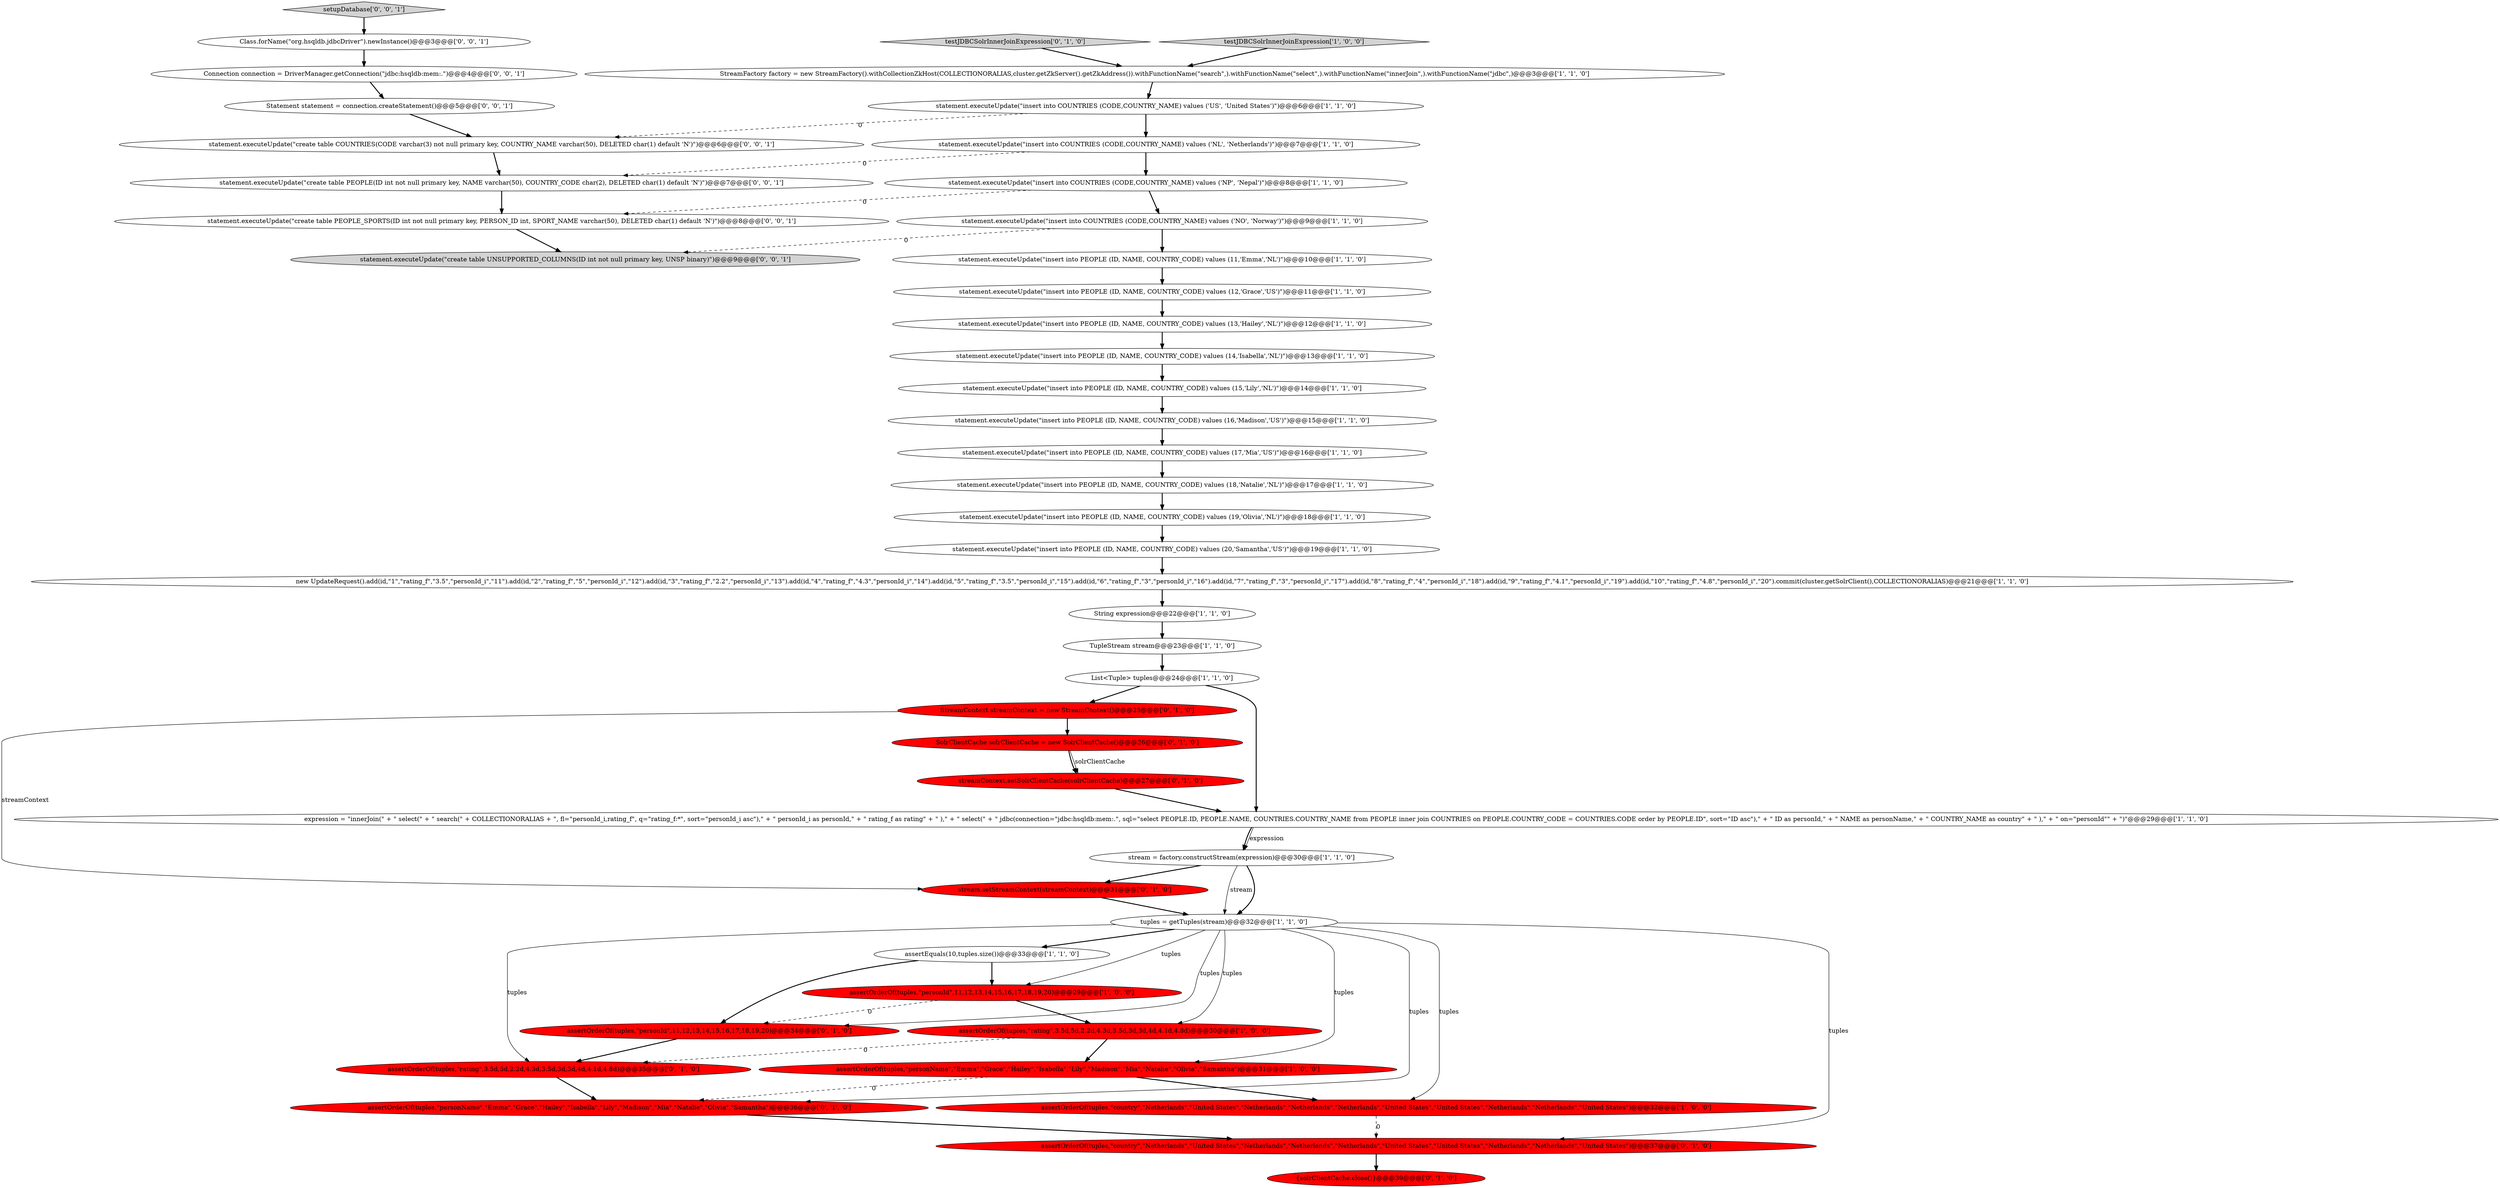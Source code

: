 digraph {
37 [style = filled, label = "assertOrderOf(tuples,\"personName\",\"Emma\",\"Grace\",\"Hailey\",\"Isabella\",\"Lily\",\"Madison\",\"Mia\",\"Natalie\",\"Olivia\",\"Samantha\")@@@36@@@['0', '1', '0']", fillcolor = red, shape = ellipse image = "AAA1AAABBB2BBB"];
16 [style = filled, label = "statement.executeUpdate(\"insert into PEOPLE (ID, NAME, COUNTRY_CODE) values (20,'Samantha','US')\")@@@19@@@['1', '1', '0']", fillcolor = white, shape = ellipse image = "AAA0AAABBB1BBB"];
44 [style = filled, label = "Statement statement = connection.createStatement()@@@5@@@['0', '0', '1']", fillcolor = white, shape = ellipse image = "AAA0AAABBB3BBB"];
23 [style = filled, label = "statement.executeUpdate(\"insert into PEOPLE (ID, NAME, COUNTRY_CODE) values (17,'Mia','US')\")@@@16@@@['1', '1', '0']", fillcolor = white, shape = ellipse image = "AAA0AAABBB1BBB"];
28 [style = filled, label = "{solrClientCache.close()}@@@39@@@['0', '1', '0']", fillcolor = red, shape = ellipse image = "AAA1AAABBB2BBB"];
26 [style = filled, label = "StreamFactory factory = new StreamFactory().withCollectionZkHost(COLLECTIONORALIAS,cluster.getZkServer().getZkAddress()).withFunctionName(\"search\",).withFunctionName(\"select\",).withFunctionName(\"innerJoin\",).withFunctionName(\"jdbc\",)@@@3@@@['1', '1', '0']", fillcolor = white, shape = ellipse image = "AAA0AAABBB1BBB"];
11 [style = filled, label = "expression = \"innerJoin(\" + \" select(\" + \" search(\" + COLLECTIONORALIAS + \", fl=\"personId_i,rating_f\", q=\"rating_f:*\", sort=\"personId_i asc\"),\" + \" personId_i as personId,\" + \" rating_f as rating\" + \" ),\" + \" select(\" + \" jdbc(connection=\"jdbc:hsqldb:mem:.\", sql=\"select PEOPLE.ID, PEOPLE.NAME, COUNTRIES.COUNTRY_NAME from PEOPLE inner join COUNTRIES on PEOPLE.COUNTRY_CODE = COUNTRIES.CODE order by PEOPLE.ID\", sort=\"ID asc\"),\" + \" ID as personId,\" + \" NAME as personName,\" + \" COUNTRY_NAME as country\" + \" ),\" + \" on=\"personId\"\" + \")\"@@@29@@@['1', '1', '0']", fillcolor = white, shape = ellipse image = "AAA0AAABBB1BBB"];
32 [style = filled, label = "assertOrderOf(tuples,\"rating\",3.5d,5d,2.2d,4.3d,3.5d,3d,3d,4d,4.1d,4.8d)@@@35@@@['0', '1', '0']", fillcolor = red, shape = ellipse image = "AAA1AAABBB2BBB"];
29 [style = filled, label = "SolrClientCache solrClientCache = new SolrClientCache()@@@26@@@['0', '1', '0']", fillcolor = red, shape = ellipse image = "AAA1AAABBB2BBB"];
39 [style = filled, label = "statement.executeUpdate(\"create table PEOPLE_SPORTS(ID int not null primary key, PERSON_ID int, SPORT_NAME varchar(50), DELETED char(1) default 'N')\")@@@8@@@['0', '0', '1']", fillcolor = white, shape = ellipse image = "AAA0AAABBB3BBB"];
12 [style = filled, label = "stream = factory.constructStream(expression)@@@30@@@['1', '1', '0']", fillcolor = white, shape = ellipse image = "AAA0AAABBB1BBB"];
33 [style = filled, label = "assertOrderOf(tuples,\"personId\",11,12,13,14,15,16,17,18,19,20)@@@34@@@['0', '1', '0']", fillcolor = red, shape = ellipse image = "AAA1AAABBB2BBB"];
38 [style = filled, label = "setupDatabase['0', '0', '1']", fillcolor = lightgray, shape = diamond image = "AAA0AAABBB3BBB"];
5 [style = filled, label = "String expression@@@22@@@['1', '1', '0']", fillcolor = white, shape = ellipse image = "AAA0AAABBB1BBB"];
22 [style = filled, label = "statement.executeUpdate(\"insert into PEOPLE (ID, NAME, COUNTRY_CODE) values (16,'Madison','US')\")@@@15@@@['1', '1', '0']", fillcolor = white, shape = ellipse image = "AAA0AAABBB1BBB"];
2 [style = filled, label = "statement.executeUpdate(\"insert into COUNTRIES (CODE,COUNTRY_NAME) values ('NO', 'Norway')\")@@@9@@@['1', '1', '0']", fillcolor = white, shape = ellipse image = "AAA0AAABBB1BBB"];
14 [style = filled, label = "statement.executeUpdate(\"insert into PEOPLE (ID, NAME, COUNTRY_CODE) values (11,'Emma','NL')\")@@@10@@@['1', '1', '0']", fillcolor = white, shape = ellipse image = "AAA0AAABBB1BBB"];
8 [style = filled, label = "assertOrderOf(tuples,\"personId\",11,12,13,14,15,16,17,18,19,20)@@@29@@@['1', '0', '0']", fillcolor = red, shape = ellipse image = "AAA1AAABBB1BBB"];
20 [style = filled, label = "assertEquals(10,tuples.size())@@@33@@@['1', '1', '0']", fillcolor = white, shape = ellipse image = "AAA0AAABBB1BBB"];
17 [style = filled, label = "statement.executeUpdate(\"insert into PEOPLE (ID, NAME, COUNTRY_CODE) values (14,'Isabella','NL')\")@@@13@@@['1', '1', '0']", fillcolor = white, shape = ellipse image = "AAA0AAABBB1BBB"];
24 [style = filled, label = "statement.executeUpdate(\"insert into PEOPLE (ID, NAME, COUNTRY_CODE) values (19,'Olivia','NL')\")@@@18@@@['1', '1', '0']", fillcolor = white, shape = ellipse image = "AAA0AAABBB1BBB"];
41 [style = filled, label = "statement.executeUpdate(\"create table UNSUPPORTED_COLUMNS(ID int not null primary key, UNSP binary)\")@@@9@@@['0', '0', '1']", fillcolor = lightgray, shape = ellipse image = "AAA0AAABBB3BBB"];
21 [style = filled, label = "assertOrderOf(tuples,\"rating\",3.5d,5d,2.2d,4.3d,3.5d,3d,3d,4d,4.1d,4.8d)@@@30@@@['1', '0', '0']", fillcolor = red, shape = ellipse image = "AAA1AAABBB1BBB"];
4 [style = filled, label = "statement.executeUpdate(\"insert into PEOPLE (ID, NAME, COUNTRY_CODE) values (15,'Lily','NL')\")@@@14@@@['1', '1', '0']", fillcolor = white, shape = ellipse image = "AAA0AAABBB1BBB"];
31 [style = filled, label = "stream.setStreamContext(streamContext)@@@31@@@['0', '1', '0']", fillcolor = red, shape = ellipse image = "AAA1AAABBB2BBB"];
6 [style = filled, label = "TupleStream stream@@@23@@@['1', '1', '0']", fillcolor = white, shape = ellipse image = "AAA0AAABBB1BBB"];
10 [style = filled, label = "new UpdateRequest().add(id,\"1\",\"rating_f\",\"3.5\",\"personId_i\",\"11\").add(id,\"2\",\"rating_f\",\"5\",\"personId_i\",\"12\").add(id,\"3\",\"rating_f\",\"2.2\",\"personId_i\",\"13\").add(id,\"4\",\"rating_f\",\"4.3\",\"personId_i\",\"14\").add(id,\"5\",\"rating_f\",\"3.5\",\"personId_i\",\"15\").add(id,\"6\",\"rating_f\",\"3\",\"personId_i\",\"16\").add(id,\"7\",\"rating_f\",\"3\",\"personId_i\",\"17\").add(id,\"8\",\"rating_f\",\"4\",\"personId_i\",\"18\").add(id,\"9\",\"rating_f\",\"4.1\",\"personId_i\",\"19\").add(id,\"10\",\"rating_f\",\"4.8\",\"personId_i\",\"20\").commit(cluster.getSolrClient(),COLLECTIONORALIAS)@@@21@@@['1', '1', '0']", fillcolor = white, shape = ellipse image = "AAA0AAABBB1BBB"];
43 [style = filled, label = "statement.executeUpdate(\"create table PEOPLE(ID int not null primary key, NAME varchar(50), COUNTRY_CODE char(2), DELETED char(1) default 'N')\")@@@7@@@['0', '0', '1']", fillcolor = white, shape = ellipse image = "AAA0AAABBB3BBB"];
40 [style = filled, label = "Connection connection = DriverManager.getConnection(\"jdbc:hsqldb:mem:.\")@@@4@@@['0', '0', '1']", fillcolor = white, shape = ellipse image = "AAA0AAABBB3BBB"];
19 [style = filled, label = "statement.executeUpdate(\"insert into PEOPLE (ID, NAME, COUNTRY_CODE) values (13,'Hailey','NL')\")@@@12@@@['1', '1', '0']", fillcolor = white, shape = ellipse image = "AAA0AAABBB1BBB"];
34 [style = filled, label = "StreamContext streamContext = new StreamContext()@@@25@@@['0', '1', '0']", fillcolor = red, shape = ellipse image = "AAA1AAABBB2BBB"];
3 [style = filled, label = "testJDBCSolrInnerJoinExpression['1', '0', '0']", fillcolor = lightgray, shape = diamond image = "AAA0AAABBB1BBB"];
1 [style = filled, label = "statement.executeUpdate(\"insert into COUNTRIES (CODE,COUNTRY_NAME) values ('NP', 'Nepal')\")@@@8@@@['1', '1', '0']", fillcolor = white, shape = ellipse image = "AAA0AAABBB1BBB"];
42 [style = filled, label = "Class.forName(\"org.hsqldb.jdbcDriver\").newInstance()@@@3@@@['0', '0', '1']", fillcolor = white, shape = ellipse image = "AAA0AAABBB3BBB"];
45 [style = filled, label = "statement.executeUpdate(\"create table COUNTRIES(CODE varchar(3) not null primary key, COUNTRY_NAME varchar(50), DELETED char(1) default 'N')\")@@@6@@@['0', '0', '1']", fillcolor = white, shape = ellipse image = "AAA0AAABBB3BBB"];
25 [style = filled, label = "assertOrderOf(tuples,\"country\",\"Netherlands\",\"United States\",\"Netherlands\",\"Netherlands\",\"Netherlands\",\"United States\",\"United States\",\"Netherlands\",\"Netherlands\",\"United States\")@@@32@@@['1', '0', '0']", fillcolor = red, shape = ellipse image = "AAA1AAABBB1BBB"];
35 [style = filled, label = "streamContext.setSolrClientCache(solrClientCache)@@@27@@@['0', '1', '0']", fillcolor = red, shape = ellipse image = "AAA1AAABBB2BBB"];
36 [style = filled, label = "testJDBCSolrInnerJoinExpression['0', '1', '0']", fillcolor = lightgray, shape = diamond image = "AAA0AAABBB2BBB"];
0 [style = filled, label = "statement.executeUpdate(\"insert into COUNTRIES (CODE,COUNTRY_NAME) values ('NL', 'Netherlands')\")@@@7@@@['1', '1', '0']", fillcolor = white, shape = ellipse image = "AAA0AAABBB1BBB"];
9 [style = filled, label = "assertOrderOf(tuples,\"personName\",\"Emma\",\"Grace\",\"Hailey\",\"Isabella\",\"Lily\",\"Madison\",\"Mia\",\"Natalie\",\"Olivia\",\"Samantha\")@@@31@@@['1', '0', '0']", fillcolor = red, shape = ellipse image = "AAA1AAABBB1BBB"];
30 [style = filled, label = "assertOrderOf(tuples,\"country\",\"Netherlands\",\"United States\",\"Netherlands\",\"Netherlands\",\"Netherlands\",\"United States\",\"United States\",\"Netherlands\",\"Netherlands\",\"United States\")@@@37@@@['0', '1', '0']", fillcolor = red, shape = ellipse image = "AAA1AAABBB2BBB"];
15 [style = filled, label = "statement.executeUpdate(\"insert into COUNTRIES (CODE,COUNTRY_NAME) values ('US', 'United States')\")@@@6@@@['1', '1', '0']", fillcolor = white, shape = ellipse image = "AAA0AAABBB1BBB"];
18 [style = filled, label = "statement.executeUpdate(\"insert into PEOPLE (ID, NAME, COUNTRY_CODE) values (12,'Grace','US')\")@@@11@@@['1', '1', '0']", fillcolor = white, shape = ellipse image = "AAA0AAABBB1BBB"];
7 [style = filled, label = "List<Tuple> tuples@@@24@@@['1', '1', '0']", fillcolor = white, shape = ellipse image = "AAA0AAABBB1BBB"];
27 [style = filled, label = "tuples = getTuples(stream)@@@32@@@['1', '1', '0']", fillcolor = white, shape = ellipse image = "AAA0AAABBB1BBB"];
13 [style = filled, label = "statement.executeUpdate(\"insert into PEOPLE (ID, NAME, COUNTRY_CODE) values (18,'Natalie','NL')\")@@@17@@@['1', '1', '0']", fillcolor = white, shape = ellipse image = "AAA0AAABBB1BBB"];
34->29 [style = bold, label=""];
1->39 [style = dashed, label="0"];
7->11 [style = bold, label=""];
27->33 [style = solid, label="tuples"];
13->24 [style = bold, label=""];
32->37 [style = bold, label=""];
16->10 [style = bold, label=""];
8->33 [style = dashed, label="0"];
37->30 [style = bold, label=""];
27->37 [style = solid, label="tuples"];
18->19 [style = bold, label=""];
3->26 [style = bold, label=""];
29->35 [style = solid, label="solrClientCache"];
11->12 [style = bold, label=""];
0->43 [style = dashed, label="0"];
19->17 [style = bold, label=""];
12->31 [style = bold, label=""];
36->26 [style = bold, label=""];
27->9 [style = solid, label="tuples"];
27->32 [style = solid, label="tuples"];
38->42 [style = bold, label=""];
22->23 [style = bold, label=""];
42->40 [style = bold, label=""];
20->33 [style = bold, label=""];
21->32 [style = dashed, label="0"];
9->37 [style = dashed, label="0"];
15->45 [style = dashed, label="0"];
27->8 [style = solid, label="tuples"];
24->16 [style = bold, label=""];
20->8 [style = bold, label=""];
21->9 [style = bold, label=""];
27->30 [style = solid, label="tuples"];
7->34 [style = bold, label=""];
30->28 [style = bold, label=""];
10->5 [style = bold, label=""];
5->6 [style = bold, label=""];
45->43 [style = bold, label=""];
31->27 [style = bold, label=""];
34->31 [style = solid, label="streamContext"];
23->13 [style = bold, label=""];
25->30 [style = dashed, label="0"];
0->1 [style = bold, label=""];
15->0 [style = bold, label=""];
9->25 [style = bold, label=""];
2->14 [style = bold, label=""];
26->15 [style = bold, label=""];
27->25 [style = solid, label="tuples"];
12->27 [style = solid, label="stream"];
8->21 [style = bold, label=""];
33->32 [style = bold, label=""];
14->18 [style = bold, label=""];
39->41 [style = bold, label=""];
1->2 [style = bold, label=""];
2->41 [style = dashed, label="0"];
29->35 [style = bold, label=""];
11->12 [style = solid, label="expression"];
6->7 [style = bold, label=""];
44->45 [style = bold, label=""];
43->39 [style = bold, label=""];
12->27 [style = bold, label=""];
4->22 [style = bold, label=""];
27->20 [style = bold, label=""];
17->4 [style = bold, label=""];
27->21 [style = solid, label="tuples"];
40->44 [style = bold, label=""];
35->11 [style = bold, label=""];
}
